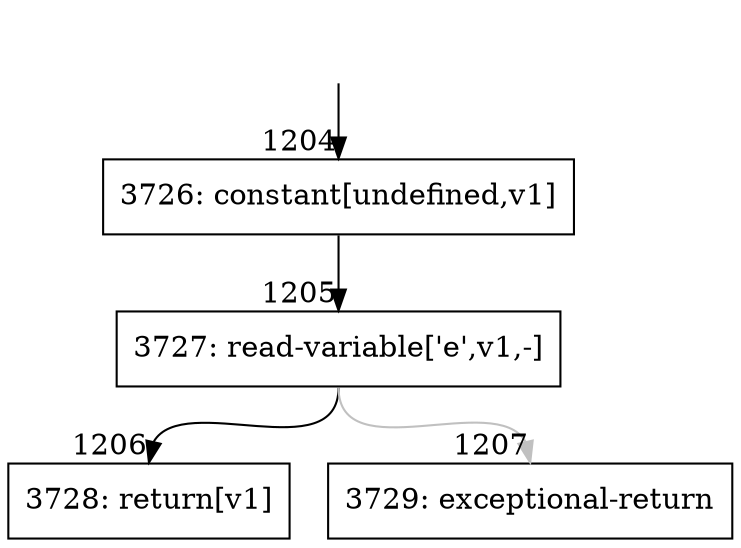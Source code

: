 digraph {
rankdir="TD"
BB_entry92[shape=none,label=""];
BB_entry92 -> BB1204 [tailport=s, headport=n, headlabel="    1204"]
BB1204 [shape=record label="{3726: constant[undefined,v1]}" ] 
BB1204 -> BB1205 [tailport=s, headport=n, headlabel="      1205"]
BB1205 [shape=record label="{3727: read-variable['e',v1,-]}" ] 
BB1205 -> BB1206 [tailport=s, headport=n, headlabel="      1206"]
BB1205 -> BB1207 [tailport=s, headport=n, color=gray, headlabel="      1207"]
BB1206 [shape=record label="{3728: return[v1]}" ] 
BB1207 [shape=record label="{3729: exceptional-return}" ] 
//#$~ 1014
}
